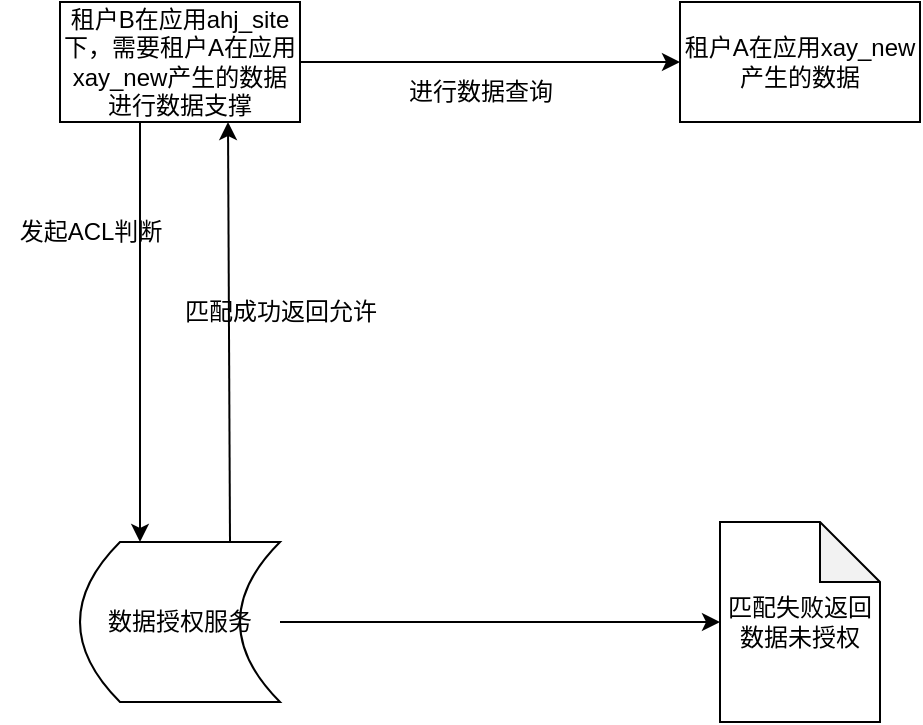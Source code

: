 <mxfile version="24.0.6" type="github">
  <diagram name="第 1 页" id="2l0wkV5MG7BHutLUghD6">
    <mxGraphModel dx="1189" dy="761" grid="1" gridSize="10" guides="1" tooltips="1" connect="1" arrows="1" fold="1" page="1" pageScale="1" pageWidth="827" pageHeight="1169" math="0" shadow="0">
      <root>
        <mxCell id="0" />
        <mxCell id="1" parent="0" />
        <mxCell id="s8JxzFlPwDfdYDSZ-Yab-1" value="租户A在应用xay_new产生的数据" style="rounded=0;whiteSpace=wrap;html=1;" vertex="1" parent="1">
          <mxGeometry x="580" y="60" width="120" height="60" as="geometry" />
        </mxCell>
        <mxCell id="s8JxzFlPwDfdYDSZ-Yab-2" value="租户B在应用ahj_site下，需要租户A在应用xay_new产生的数据进行数据支撑" style="rounded=0;whiteSpace=wrap;html=1;" vertex="1" parent="1">
          <mxGeometry x="270" y="60" width="120" height="60" as="geometry" />
        </mxCell>
        <mxCell id="s8JxzFlPwDfdYDSZ-Yab-6" value="数据授权服务" style="shape=dataStorage;whiteSpace=wrap;html=1;fixedSize=1;" vertex="1" parent="1">
          <mxGeometry x="280" y="330" width="100" height="80" as="geometry" />
        </mxCell>
        <mxCell id="s8JxzFlPwDfdYDSZ-Yab-7" value="" style="endArrow=classic;html=1;rounded=0;exitX=0.5;exitY=1;exitDx=0;exitDy=0;" edge="1" parent="1">
          <mxGeometry width="50" height="50" relative="1" as="geometry">
            <mxPoint x="310" y="120" as="sourcePoint" />
            <mxPoint x="310" y="330" as="targetPoint" />
          </mxGeometry>
        </mxCell>
        <mxCell id="s8JxzFlPwDfdYDSZ-Yab-8" value="发起ACL判断" style="text;html=1;align=center;verticalAlign=middle;resizable=0;points=[];autosize=1;strokeColor=none;fillColor=none;" vertex="1" parent="1">
          <mxGeometry x="240" y="160" width="90" height="30" as="geometry" />
        </mxCell>
        <mxCell id="s8JxzFlPwDfdYDSZ-Yab-13" value="" style="endArrow=classic;html=1;rounded=0;entryX=0.7;entryY=1;entryDx=0;entryDy=0;entryPerimeter=0;exitX=0.75;exitY=0;exitDx=0;exitDy=0;" edge="1" parent="1" source="s8JxzFlPwDfdYDSZ-Yab-6" target="s8JxzFlPwDfdYDSZ-Yab-2">
          <mxGeometry width="50" height="50" relative="1" as="geometry">
            <mxPoint x="631.86" y="285" as="sourcePoint" />
            <mxPoint x="440" y="370" as="targetPoint" />
          </mxGeometry>
        </mxCell>
        <mxCell id="s8JxzFlPwDfdYDSZ-Yab-14" value="匹配成功返回允许" style="text;html=1;align=center;verticalAlign=middle;resizable=0;points=[];autosize=1;strokeColor=none;fillColor=none;" vertex="1" parent="1">
          <mxGeometry x="320" y="200" width="120" height="30" as="geometry" />
        </mxCell>
        <mxCell id="s8JxzFlPwDfdYDSZ-Yab-15" value="" style="endArrow=classic;html=1;rounded=0;exitX=1;exitY=0.5;exitDx=0;exitDy=0;entryX=0;entryY=0.5;entryDx=0;entryDy=0;" edge="1" parent="1" source="s8JxzFlPwDfdYDSZ-Yab-2" target="s8JxzFlPwDfdYDSZ-Yab-1">
          <mxGeometry width="50" height="50" relative="1" as="geometry">
            <mxPoint x="390" y="420" as="sourcePoint" />
            <mxPoint x="440" y="370" as="targetPoint" />
          </mxGeometry>
        </mxCell>
        <mxCell id="s8JxzFlPwDfdYDSZ-Yab-16" value="进行数据查询" style="text;html=1;align=center;verticalAlign=middle;resizable=0;points=[];autosize=1;strokeColor=none;fillColor=none;" vertex="1" parent="1">
          <mxGeometry x="430" y="90" width="100" height="30" as="geometry" />
        </mxCell>
        <mxCell id="s8JxzFlPwDfdYDSZ-Yab-18" value="" style="endArrow=classic;html=1;rounded=0;" edge="1" parent="1" source="s8JxzFlPwDfdYDSZ-Yab-6" target="s8JxzFlPwDfdYDSZ-Yab-20">
          <mxGeometry width="50" height="50" relative="1" as="geometry">
            <mxPoint x="841.96" y="285" as="sourcePoint" />
            <mxPoint x="866.819" y="112.121" as="targetPoint" />
          </mxGeometry>
        </mxCell>
        <mxCell id="s8JxzFlPwDfdYDSZ-Yab-20" value="匹配失败返回数据未授权" style="shape=note;whiteSpace=wrap;html=1;backgroundOutline=1;darkOpacity=0.05;" vertex="1" parent="1">
          <mxGeometry x="600" y="320" width="80" height="100" as="geometry" />
        </mxCell>
      </root>
    </mxGraphModel>
  </diagram>
</mxfile>
